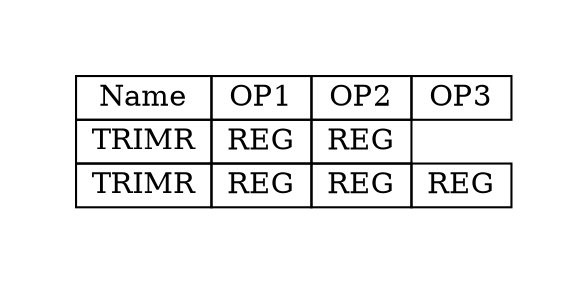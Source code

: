 digraph{
graph [pad="0.5", nodesep="0.5", ranksep="2" ]
node [shape=plain]
Foo [label=<
<table border="0" cellborder="1" cellspacing="0">
<tr><td> Name </td> <td> OP1 </td><td> OP2 </td><td> OP3 </td> </tr>
<tr><td> TRIMR </td><td> REG </td><td> REG </td> </tr>
<tr><td> TRIMR </td><td> REG </td><td> REG </td><td> REG </td> </tr>
</table>>];
}
